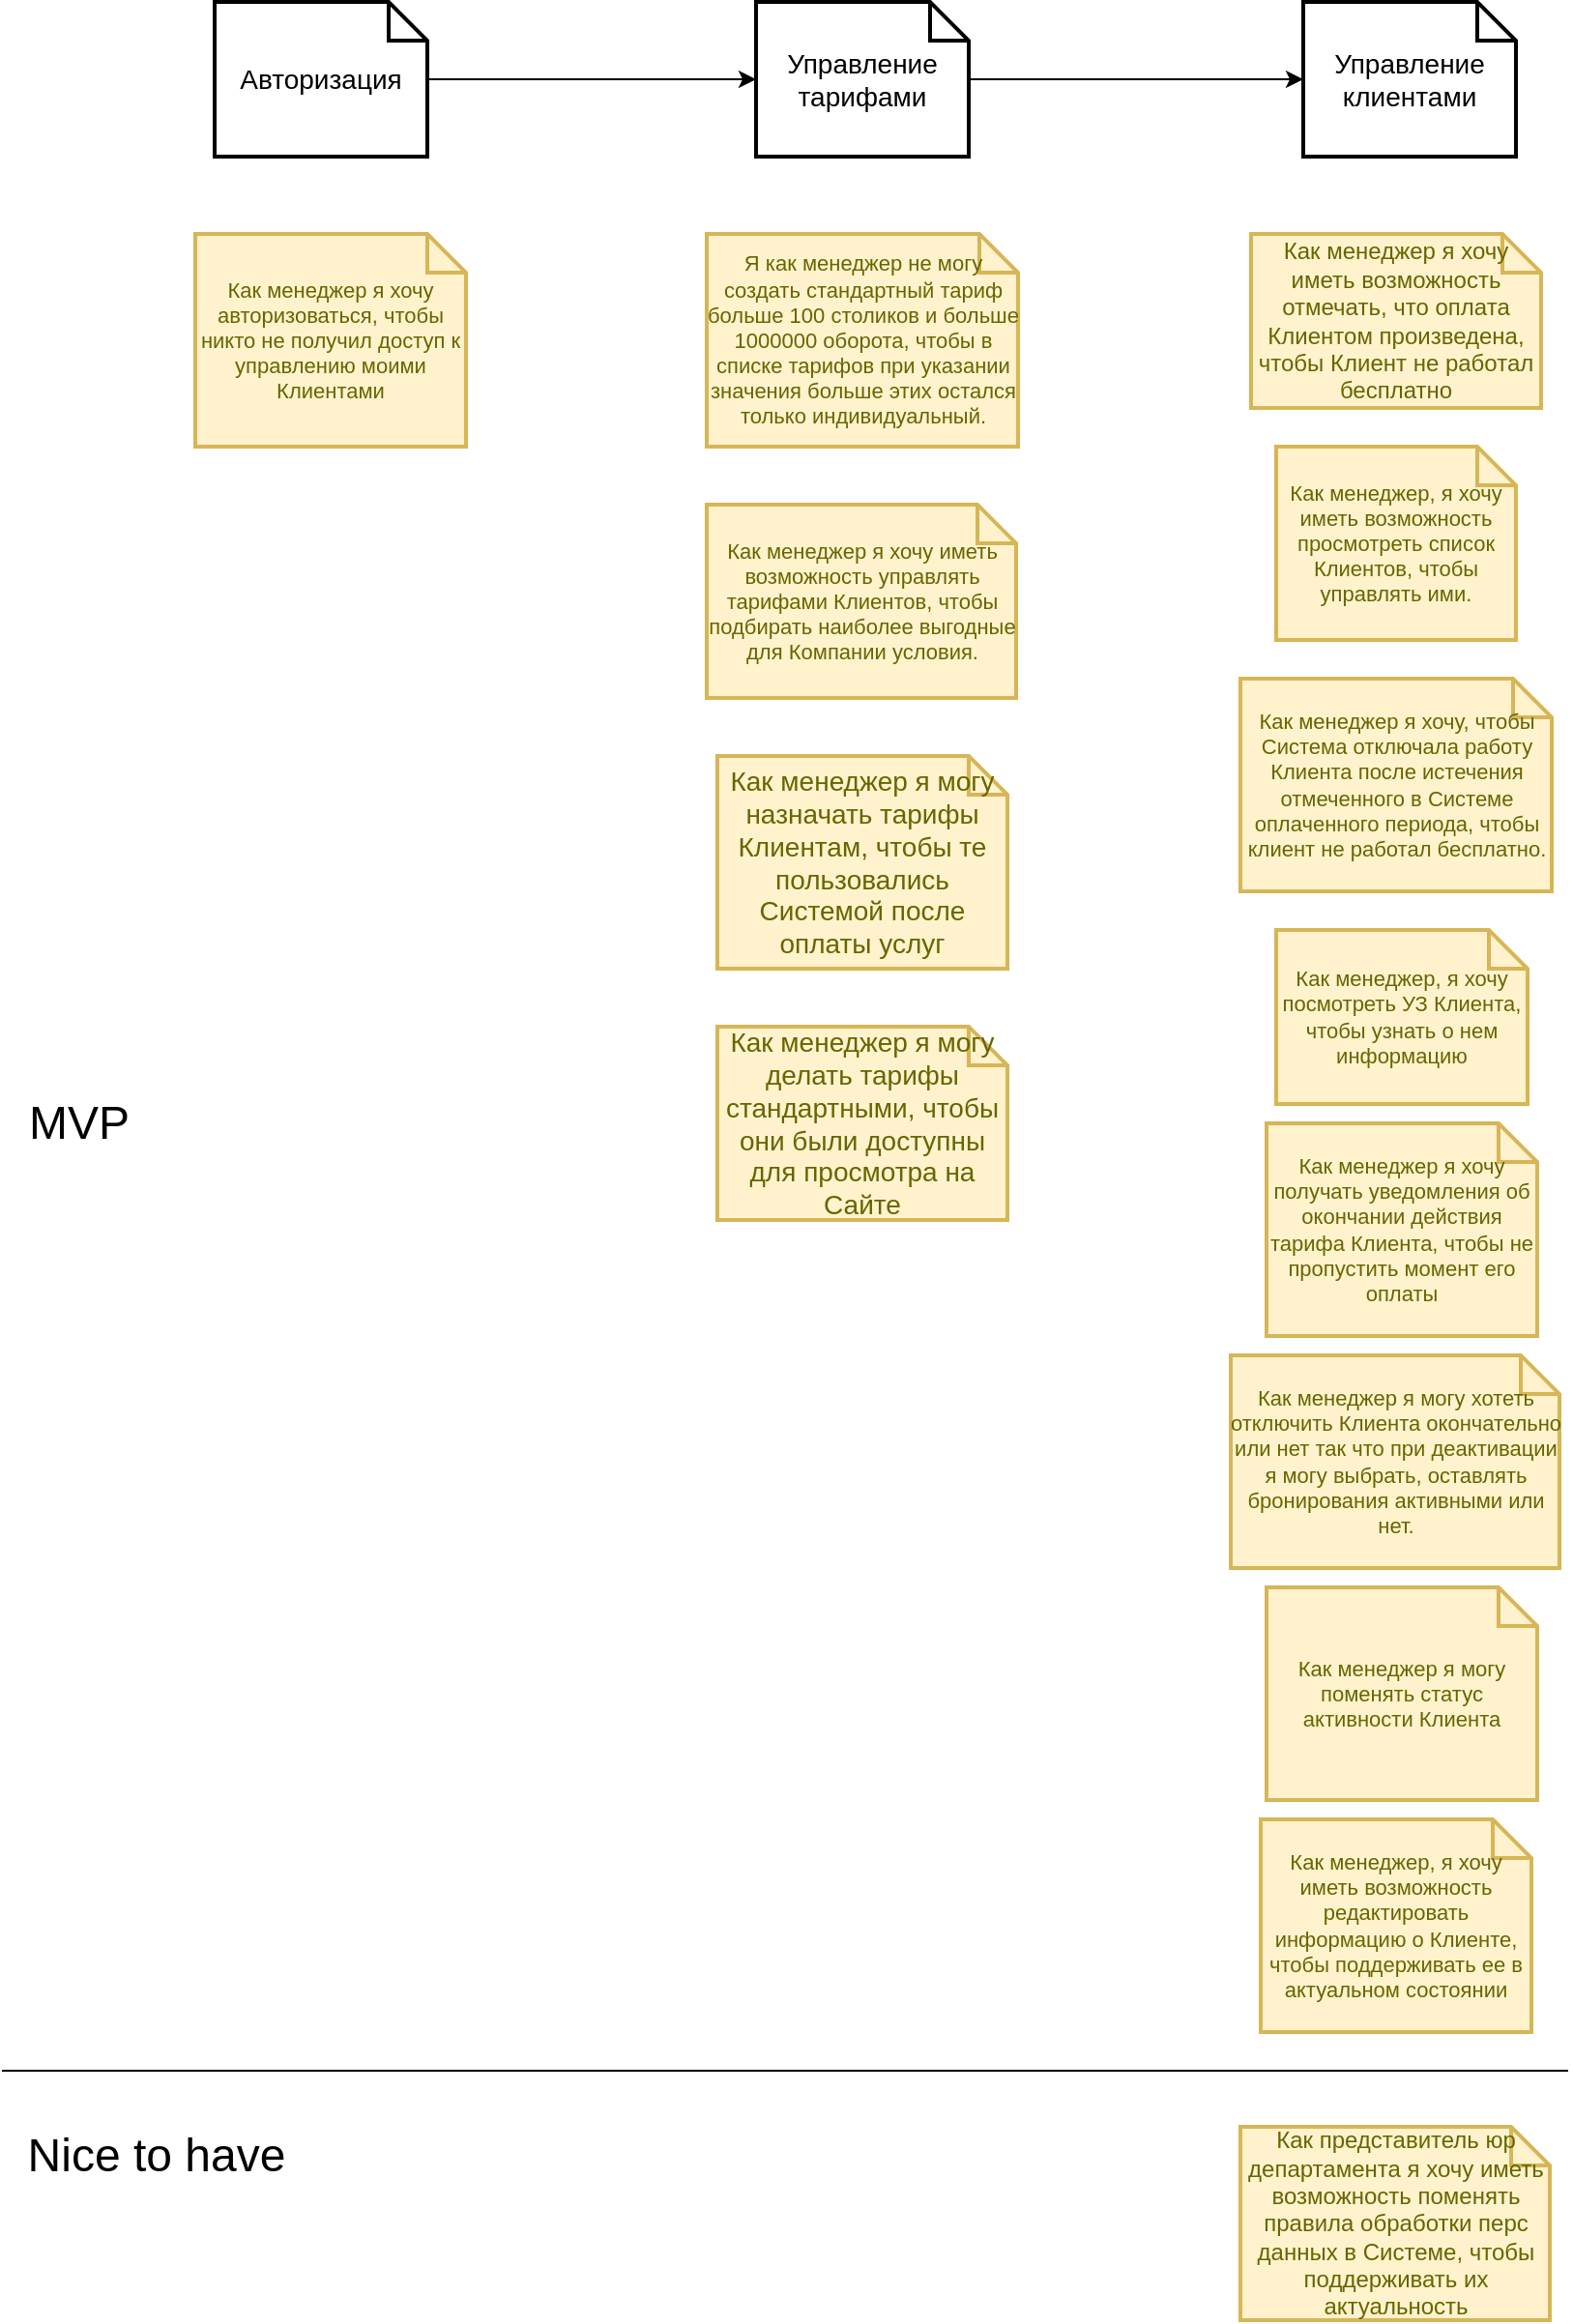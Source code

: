 <mxfile version="17.4.5" type="github">
  <diagram id="Klbo_Q1Ww2Q-FXg_sPQw" name="Page-1">
    <mxGraphModel dx="1129" dy="711" grid="1" gridSize="10" guides="1" tooltips="1" connect="1" arrows="1" fold="1" page="1" pageScale="1" pageWidth="827" pageHeight="1169" math="0" shadow="0">
      <root>
        <mxCell id="0" />
        <mxCell id="1" parent="0" />
        <mxCell id="4_pAs--_pv3BcC0bp1nY-1" value="Как менеджер я хочу иметь возможность отмечать, что оплата Клиентом произведена, чтобы Клиент не работал бесплатно" style="shape=note;strokeWidth=2;fontSize=12;size=20;whiteSpace=wrap;fillColor=#fff2cc;strokeColor=#d6b656;fontColor=#666600;spacing=0;labelBackgroundColor=none;" vertex="1" parent="1">
          <mxGeometry x="656" y="190" width="150" height="90" as="geometry" />
        </mxCell>
        <mxCell id="4_pAs--_pv3BcC0bp1nY-2" value="Я как менеджер не могу создать стандартный тариф больше 100 столиков и больше 1000000 оборота, чтобы в списке тарифов при указании значения больше этих остался только индивидуальный." style="shape=note;strokeWidth=2;fontSize=11;size=20;fillColor=#fff2cc;strokeColor=#d6b656;fontColor=#666600;spacing=0;labelBackgroundColor=none;whiteSpace=wrap;" vertex="1" parent="1">
          <mxGeometry x="374.5" y="190" width="161" height="110" as="geometry" />
        </mxCell>
        <mxCell id="4_pAs--_pv3BcC0bp1nY-3" value="Как представитель юр департамента я хочу иметь возможность поменять правила обработки перс данных в Системе, чтобы поддерживать их актуальность" style="shape=note;strokeWidth=2;fontSize=12;size=20;whiteSpace=wrap;fillColor=#fff2cc;strokeColor=#d6b656;fontColor=#666600;" vertex="1" parent="1">
          <mxGeometry x="650.5" y="1169" width="160" height="100" as="geometry" />
        </mxCell>
        <mxCell id="4_pAs--_pv3BcC0bp1nY-4" value="Как менеджер я хочу иметь возможность управлять тарифами Клиентов, чтобы подбирать наиболее выгодные для Компании условия." style="shape=note;strokeWidth=2;fontSize=11;size=20;fillColor=#fff2cc;strokeColor=#d6b656;fontColor=#666600;spacing=0;labelBackgroundColor=none;whiteSpace=wrap;" vertex="1" parent="1">
          <mxGeometry x="374.5" y="330" width="160" height="100" as="geometry" />
        </mxCell>
        <mxCell id="4_pAs--_pv3BcC0bp1nY-5" value="Как менеджер я хочу получать уведомления об окончании действия тарифа Клиента, чтобы не пропустить момент его оплаты" style="shape=note;strokeWidth=2;fontSize=11;size=20;fillColor=#fff2cc;strokeColor=#d6b656;fontColor=#666600;spacing=0;labelBackgroundColor=none;whiteSpace=wrap;" vertex="1" parent="1">
          <mxGeometry x="664" y="650" width="140" height="110" as="geometry" />
        </mxCell>
        <mxCell id="4_pAs--_pv3BcC0bp1nY-6" value="Как менеджер я хочу, чтобы Система отключала работу Клиента после истечения отмеченного в Системе оплаченного периода, чтобы клиент не работал бесплатно." style="shape=note;strokeWidth=2;fontSize=11;size=20;fillColor=#fff2cc;strokeColor=#d6b656;fontColor=#666600;spacing=0;labelBackgroundColor=none;whiteSpace=wrap;" vertex="1" parent="1">
          <mxGeometry x="650.5" y="420" width="161" height="110" as="geometry" />
        </mxCell>
        <mxCell id="4_pAs--_pv3BcC0bp1nY-7" value="Как менеджер, я хочу иметь возможность просмотреть список Клиентов, чтобы управлять ими." style="shape=note;strokeWidth=2;fontSize=11;size=20;fillColor=#fff2cc;strokeColor=#d6b656;fontColor=#666600;spacing=0;labelBackgroundColor=none;whiteSpace=wrap;" vertex="1" parent="1">
          <mxGeometry x="669" y="300" width="124" height="100" as="geometry" />
        </mxCell>
        <mxCell id="4_pAs--_pv3BcC0bp1nY-8" value="Как менеджер, я хочу посмотреть УЗ Клиента, чтобы узнать о нем информацию" style="shape=note;strokeWidth=2;fontSize=11;size=20;fillColor=#fff2cc;strokeColor=#d6b656;fontColor=#666600;spacing=0;labelBackgroundColor=none;whiteSpace=wrap;" vertex="1" parent="1">
          <mxGeometry x="669" y="550" width="130" height="90" as="geometry" />
        </mxCell>
        <mxCell id="4_pAs--_pv3BcC0bp1nY-9" value="Как менеджер, я хочу иметь возможность редактировать информацию о Клиенте, чтобы поддерживать ее в актуальном состоянии" style="shape=note;strokeWidth=2;fontSize=11;size=20;fillColor=#fff2cc;strokeColor=#d6b656;fontColor=#666600;spacing=0;labelBackgroundColor=none;whiteSpace=wrap;" vertex="1" parent="1">
          <mxGeometry x="661" y="1010" width="140" height="110" as="geometry" />
        </mxCell>
        <mxCell id="4_pAs--_pv3BcC0bp1nY-10" value="Как менеджер я могу поменять статус активности Клиента" style="shape=note;strokeWidth=2;fontSize=11;size=20;fillColor=#fff2cc;strokeColor=#d6b656;fontColor=#666600;spacing=0;labelBackgroundColor=none;whiteSpace=wrap;" vertex="1" parent="1">
          <mxGeometry x="664" y="890" width="140" height="110" as="geometry" />
        </mxCell>
        <mxCell id="4_pAs--_pv3BcC0bp1nY-11" value="Как менеджер я могу хотеть отключить Клиента окончательно или нет так что при деактивации я могу выбрать, оставлять бронирования активными или нет." style="shape=note;strokeWidth=2;fontSize=11;size=20;fillColor=#fff2cc;strokeColor=#d6b656;fontColor=#666600;spacing=0;labelBackgroundColor=none;whiteSpace=wrap;" vertex="1" parent="1">
          <mxGeometry x="645.5" y="770" width="170" height="110" as="geometry" />
        </mxCell>
        <mxCell id="4_pAs--_pv3BcC0bp1nY-13" value="Как менеджер я хочу авторизоваться, чтобы никто не получил доступ к управлению моими Клиентами" style="shape=note;strokeWidth=2;fontSize=11;size=20;fillColor=#fff2cc;strokeColor=#d6b656;fontColor=#666600;spacing=0;labelBackgroundColor=none;whiteSpace=wrap;" vertex="1" parent="1">
          <mxGeometry x="110" y="190" width="140" height="110" as="geometry" />
        </mxCell>
        <mxCell id="4_pAs--_pv3BcC0bp1nY-16" value="" style="edgeStyle=orthogonalEdgeStyle;rounded=0;orthogonalLoop=1;jettySize=auto;html=1;fontSize=12;" edge="1" parent="1" source="4_pAs--_pv3BcC0bp1nY-14" target="4_pAs--_pv3BcC0bp1nY-15">
          <mxGeometry relative="1" as="geometry" />
        </mxCell>
        <mxCell id="4_pAs--_pv3BcC0bp1nY-14" value="Авторизация" style="shape=note;strokeWidth=2;fontSize=14;size=20;whiteSpace=wrap;html=1;" vertex="1" parent="1">
          <mxGeometry x="120" y="70" width="110.0" height="80" as="geometry" />
        </mxCell>
        <mxCell id="4_pAs--_pv3BcC0bp1nY-18" value="" style="edgeStyle=orthogonalEdgeStyle;rounded=0;orthogonalLoop=1;jettySize=auto;html=1;fontSize=12;" edge="1" parent="1" source="4_pAs--_pv3BcC0bp1nY-15" target="4_pAs--_pv3BcC0bp1nY-17">
          <mxGeometry relative="1" as="geometry" />
        </mxCell>
        <mxCell id="4_pAs--_pv3BcC0bp1nY-15" value="Управление тарифами" style="shape=note;strokeWidth=2;fontSize=14;size=20;whiteSpace=wrap;html=1;" vertex="1" parent="1">
          <mxGeometry x="400" y="70" width="110.0" height="80" as="geometry" />
        </mxCell>
        <mxCell id="4_pAs--_pv3BcC0bp1nY-17" value="Управление клиентами" style="shape=note;strokeWidth=2;fontSize=14;size=20;whiteSpace=wrap;html=1;" vertex="1" parent="1">
          <mxGeometry x="683" y="70" width="110.0" height="80" as="geometry" />
        </mxCell>
        <mxCell id="4_pAs--_pv3BcC0bp1nY-19" style="edgeStyle=orthogonalEdgeStyle;rounded=0;orthogonalLoop=1;jettySize=auto;html=1;exitX=0.5;exitY=1;exitDx=0;exitDy=0;exitPerimeter=0;fontSize=12;" edge="1" parent="1" source="4_pAs--_pv3BcC0bp1nY-8" target="4_pAs--_pv3BcC0bp1nY-8">
          <mxGeometry relative="1" as="geometry" />
        </mxCell>
        <mxCell id="4_pAs--_pv3BcC0bp1nY-20" value="Как менеджер я могу назначать тарифы Клиентам, чтобы те пользовались Системой после оплаты услуг" style="shape=note;strokeWidth=2;fontSize=14;size=20;whiteSpace=wrap;fillColor=#fff2cc;strokeColor=#d6b656;fontColor=#666600;" vertex="1" parent="1">
          <mxGeometry x="380" y="460" width="150" height="110" as="geometry" />
        </mxCell>
        <mxCell id="4_pAs--_pv3BcC0bp1nY-21" value="Как менеджер я могу делать тарифы стандартными, чтобы они были доступны для просмотра на Сайте" style="shape=note;strokeWidth=2;fontSize=14;size=20;whiteSpace=wrap;fillColor=#fff2cc;strokeColor=#d6b656;fontColor=#666600;" vertex="1" parent="1">
          <mxGeometry x="380" y="600" width="150" height="100" as="geometry" />
        </mxCell>
        <mxCell id="4_pAs--_pv3BcC0bp1nY-22" value="" style="endArrow=none;html=1;rounded=0;fontSize=12;" edge="1" parent="1">
          <mxGeometry width="50" height="50" relative="1" as="geometry">
            <mxPoint x="10" y="1140" as="sourcePoint" />
            <mxPoint x="820" y="1140" as="targetPoint" />
          </mxGeometry>
        </mxCell>
        <mxCell id="4_pAs--_pv3BcC0bp1nY-23" value="MVP" style="text;html=1;strokeColor=none;fillColor=none;align=center;verticalAlign=middle;whiteSpace=wrap;rounded=0;labelBackgroundColor=none;fontSize=24;" vertex="1" parent="1">
          <mxGeometry x="20" y="635" width="60" height="30" as="geometry" />
        </mxCell>
        <mxCell id="4_pAs--_pv3BcC0bp1nY-26" value="Nice to have" style="text;html=1;strokeColor=none;fillColor=none;align=center;verticalAlign=middle;whiteSpace=wrap;rounded=0;labelBackgroundColor=none;fontSize=24;" vertex="1" parent="1">
          <mxGeometry x="20" y="1169" width="140" height="30" as="geometry" />
        </mxCell>
      </root>
    </mxGraphModel>
  </diagram>
</mxfile>
